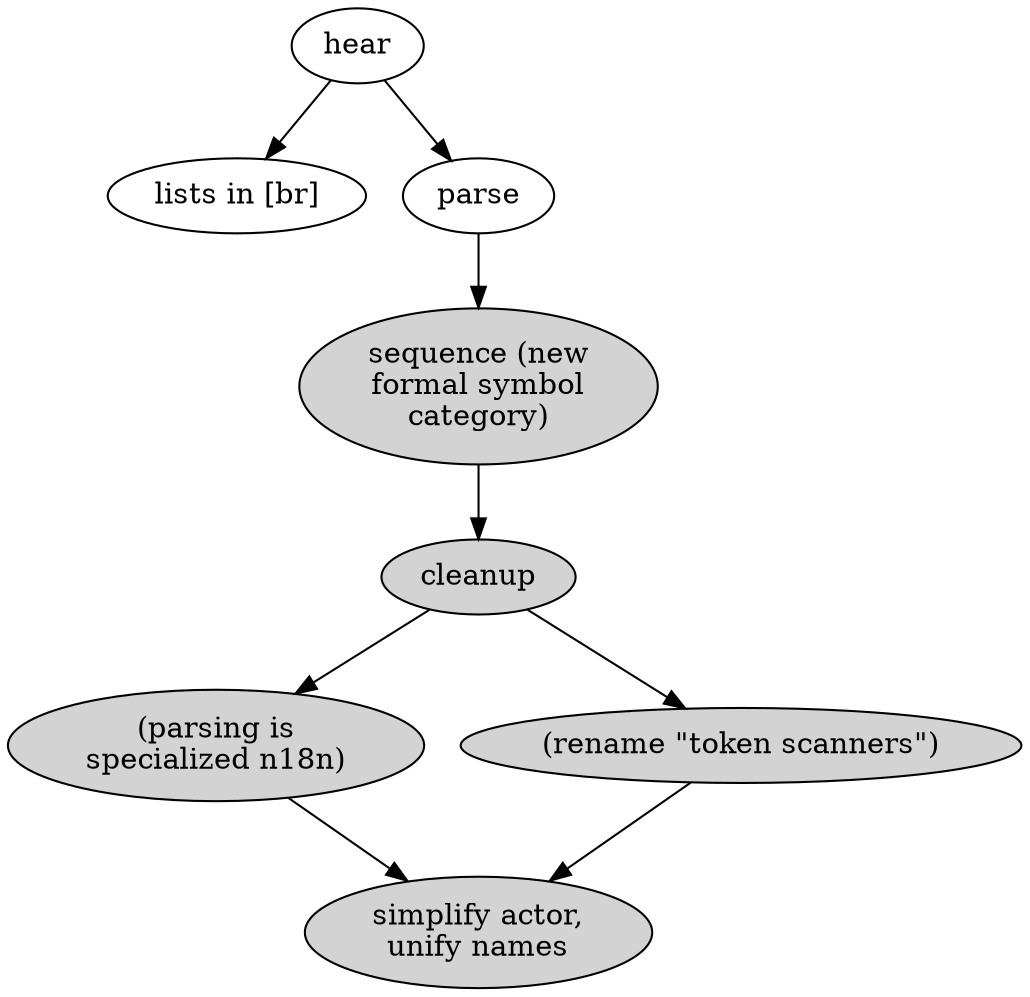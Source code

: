 digraph {


  hear [label="hear"]
  lists [label="lists in [br]"]
  parse [label="parse"]
  x1 [label="(parsing is\nspecialized n18n)" style=filled]
  x2 [label="(rename \"token scanners\")" style=filled]
  cleanup [style=filled]
  sequence [label="sequence (new\nformal symbol\ncategory)" style=filled]
  x4 [label="simplify actor,\nunify names" style=filled ]

  hear->lists
  hear->parse
  parse->sequence
  sequence->cleanup
  cleanup->x1
  cleanup->x2

  x1->x4
  x2->x4


  # that one color of blue: fillcolor="#b5d5fb" style=filled
}
